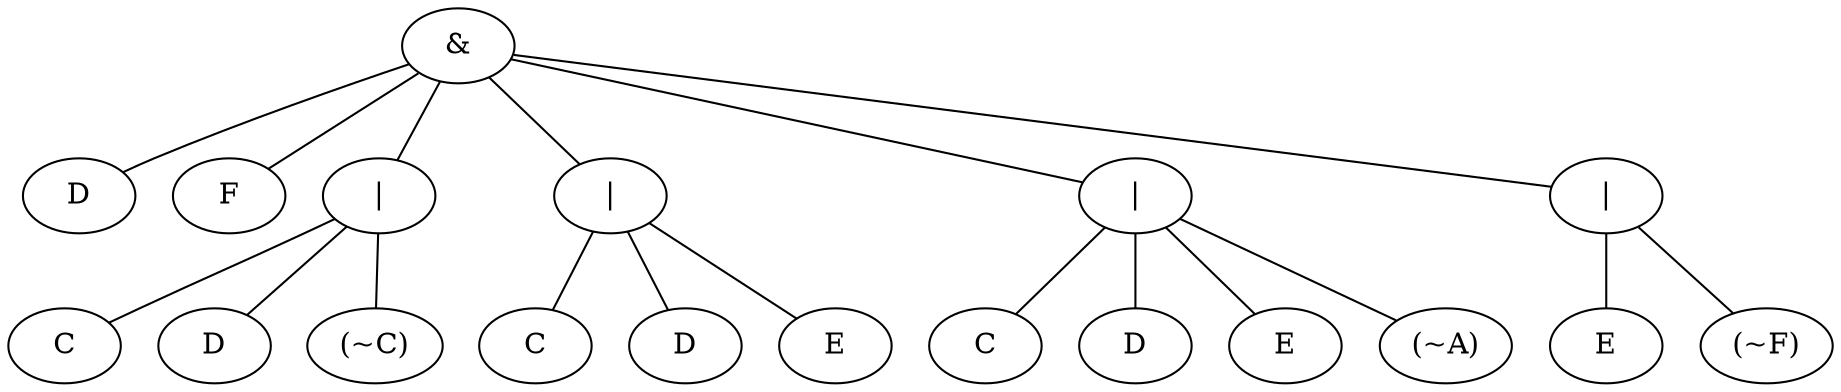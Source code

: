 graph cnf {
node1 [label = "&"]
node2 [label = "D"]
node1 -- node2
node3 [label = "F"]
node1 -- node3
node4 [label = "|"]
node1 -- node4
node5 [label = "C"]
node4 -- node5
node6 [label = "D"]
node4 -- node6
node7 [label = "(~C)"]
node4 -- node7
node8 [label = "|"]
node1 -- node8
node9 [label = "C"]
node8 -- node9
node10 [label = "D"]
node8 -- node10
node11 [label = "E"]
node8 -- node11
node12 [label = "|"]
node1 -- node12
node13 [label = "C"]
node12 -- node13
node14 [label = "D"]
node12 -- node14
node15 [label = "E"]
node12 -- node15
node16 [label = "(~A)"]
node12 -- node16
node17 [label = "|"]
node1 -- node17
node18 [label = "E"]
node17 -- node18
node19 [label = "(~F)"]
node17 -- node19}